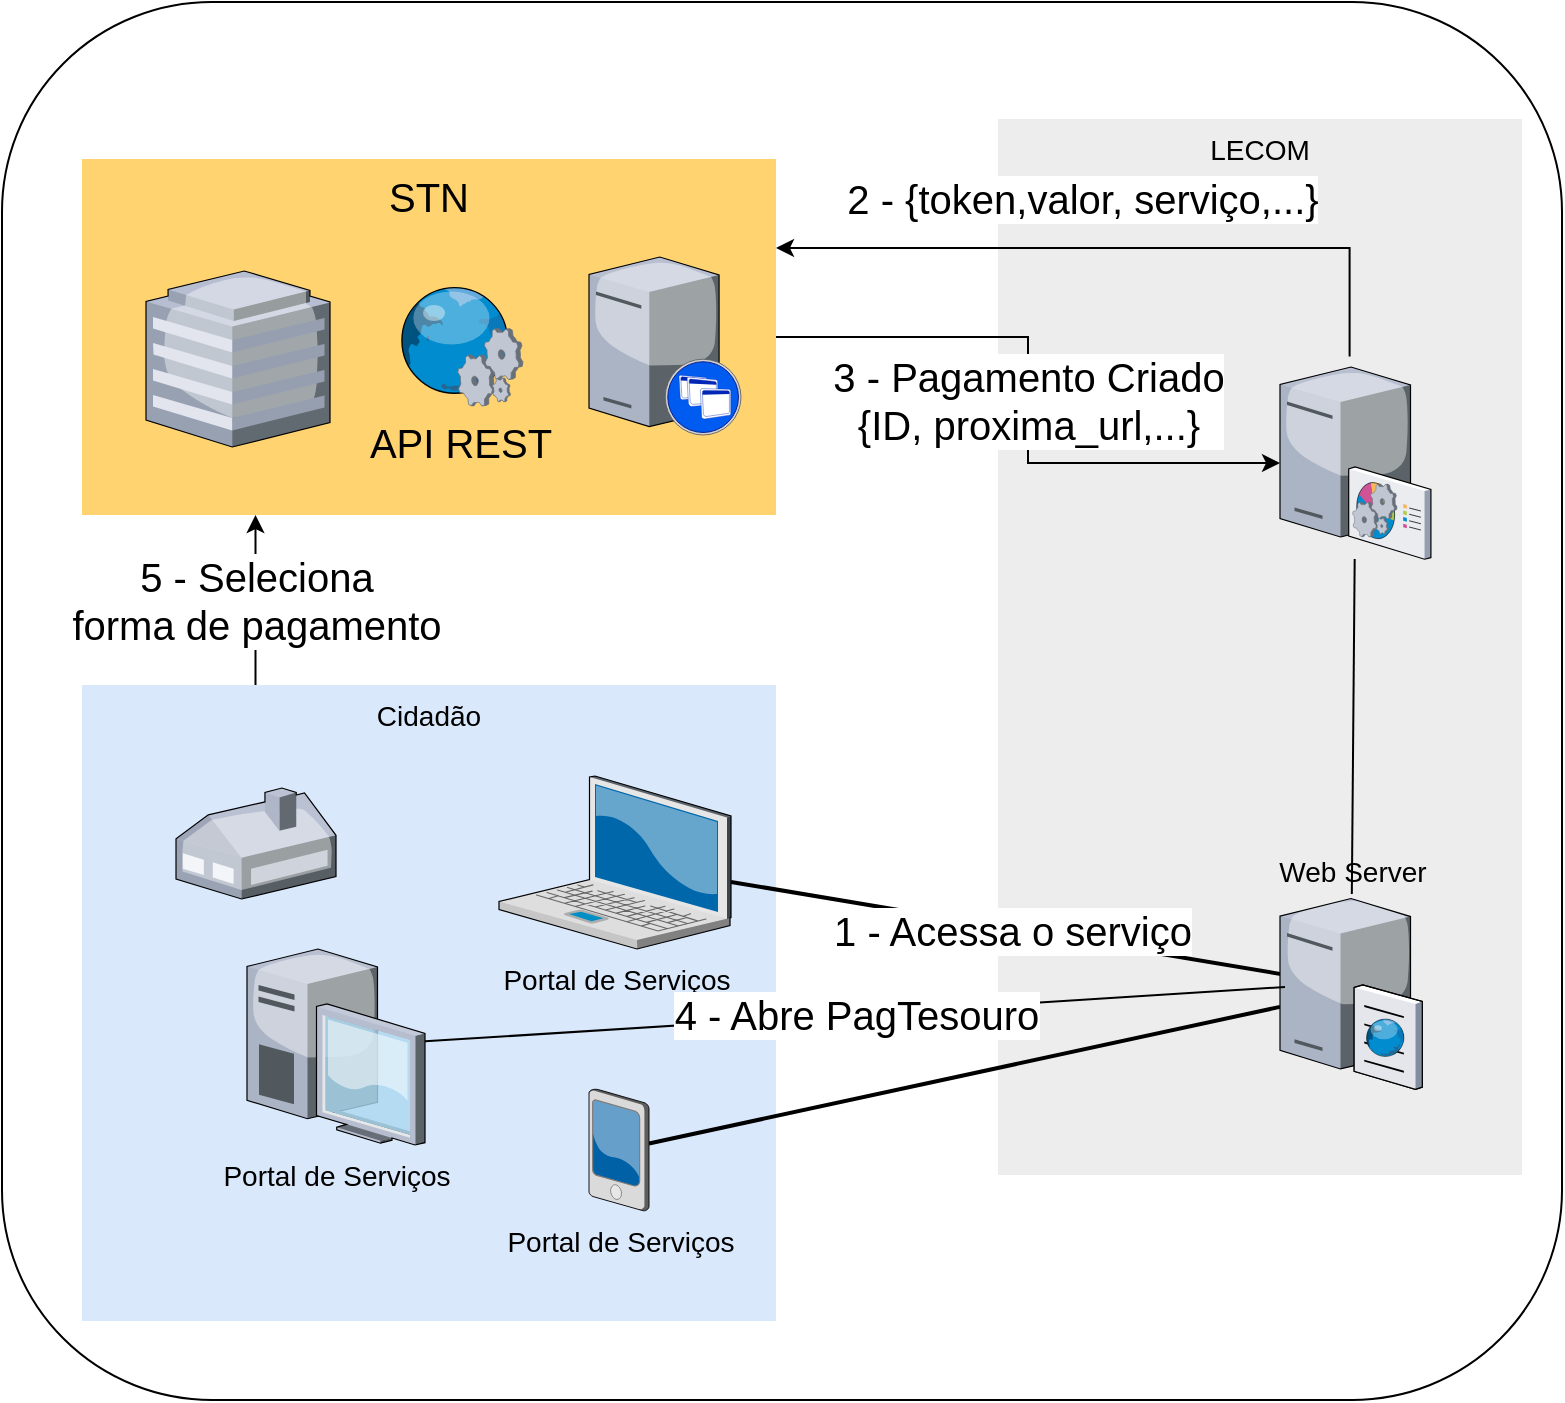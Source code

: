 <mxfile pages="1" version="11.2.5" type="github"><diagram id="AX45tMpWPsBPjKzlGuun" name="Page-1"><mxGraphModel dx="1391" dy="864" grid="1" gridSize="10" guides="1" tooltips="1" connect="1" arrows="1" fold="1" page="1" pageScale="1" pageWidth="827" pageHeight="1169" math="0" shadow="0"><root><mxCell id="0"/><mxCell id="1" parent="0"/><mxCell id="x20Hp_0Mpdu6pHCOH8Zf-1" value="" style="rounded=1;whiteSpace=wrap;html=1;fontSize=20;" vertex="1" parent="1"><mxGeometry x="220" y="359" width="780" height="699" as="geometry"/></mxCell><mxCell id="x20Hp_0Mpdu6pHCOH8Zf-2" value="&lt;div&gt;LECOM&lt;/div&gt;&lt;div&gt;&lt;br&gt;&lt;/div&gt;" style="whiteSpace=wrap;html=1;fillColor=#EDEDED;fontSize=14;strokeColor=none;verticalAlign=top;" vertex="1" parent="1"><mxGeometry x="718" y="417.5" width="262" height="528" as="geometry"/></mxCell><mxCell id="x20Hp_0Mpdu6pHCOH8Zf-3" value="&lt;font style=&quot;font-size: 20px&quot;&gt;5 - Seleciona&lt;br&gt; forma de pagamento&lt;/font&gt;" style="edgeStyle=none;rounded=0;orthogonalLoop=1;jettySize=auto;html=1;exitX=0.25;exitY=0;exitDx=0;exitDy=0;entryX=0.25;entryY=1;entryDx=0;entryDy=0;endArrow=classic;endFill=1;" edge="1" parent="1" source="x20Hp_0Mpdu6pHCOH8Zf-4" target="x20Hp_0Mpdu6pHCOH8Zf-6"><mxGeometry relative="1" as="geometry"/></mxCell><mxCell id="x20Hp_0Mpdu6pHCOH8Zf-4" value="Cidadão" style="whiteSpace=wrap;html=1;fillColor=#dae8fc;fontSize=14;strokeColor=none;verticalAlign=top;" vertex="1" parent="1"><mxGeometry x="260" y="700.5" width="347" height="318" as="geometry"/></mxCell><mxCell id="x20Hp_0Mpdu6pHCOH8Zf-5" value="&lt;div style=&quot;font-size: 20px&quot;&gt;&lt;font style=&quot;font-size: 20px&quot;&gt;3 - Pagamento Criado&lt;/font&gt;&lt;/div&gt;&lt;div style=&quot;font-size: 20px&quot;&gt;&lt;font style=&quot;font-size: 20px&quot;&gt;{ID, proxima_url,...}&lt;/font&gt;&lt;/div&gt;" style="edgeStyle=orthogonalEdgeStyle;rounded=0;orthogonalLoop=1;jettySize=auto;html=1;endArrow=classic;endFill=1;" edge="1" parent="1" source="x20Hp_0Mpdu6pHCOH8Zf-6" target="x20Hp_0Mpdu6pHCOH8Zf-19"><mxGeometry relative="1" as="geometry"/></mxCell><mxCell id="x20Hp_0Mpdu6pHCOH8Zf-6" value="&lt;font style=&quot;font-size: 20px&quot;&gt;STN&lt;/font&gt;" style="whiteSpace=wrap;html=1;fillColor=#FFD470;gradientColor=none;fontSize=14;strokeColor=none;verticalAlign=top;" vertex="1" parent="1"><mxGeometry x="260" y="437.5" width="347" height="178" as="geometry"/></mxCell><mxCell id="x20Hp_0Mpdu6pHCOH8Zf-7" value="&lt;div style=&quot;font-size: 20px&quot;&gt;&lt;font style=&quot;font-size: 20px&quot;&gt;1 - Acessa o serviço&lt;/font&gt;&lt;/div&gt;" style="edgeStyle=none;rounded=0;html=1;startSize=10;endSize=10;jettySize=auto;orthogonalLoop=1;fontSize=14;endArrow=none;endFill=0;strokeWidth=2;entryX=0.092;entryY=0.421;entryDx=0;entryDy=0;entryPerimeter=0;" edge="1" parent="1" source="x20Hp_0Mpdu6pHCOH8Zf-8" target="x20Hp_0Mpdu6pHCOH8Zf-15"><mxGeometry relative="1" as="geometry"/></mxCell><mxCell id="x20Hp_0Mpdu6pHCOH8Zf-8" value="&lt;div&gt;Portal de Serviços&lt;/div&gt;" style="verticalLabelPosition=bottom;aspect=fixed;html=1;verticalAlign=top;strokeColor=none;shape=mxgraph.citrix.laptop_2;fillColor=#66B2FF;gradientColor=#0066CC;fontSize=14;" vertex="1" parent="1"><mxGeometry x="468.5" y="746" width="116" height="86.5" as="geometry"/></mxCell><mxCell id="x20Hp_0Mpdu6pHCOH8Zf-9" style="edgeStyle=none;rounded=0;html=1;startSize=10;endSize=10;jettySize=auto;orthogonalLoop=1;fontSize=14;endArrow=none;endFill=0;strokeWidth=2;" edge="1" parent="1" source="x20Hp_0Mpdu6pHCOH8Zf-10" target="x20Hp_0Mpdu6pHCOH8Zf-15"><mxGeometry relative="1" as="geometry"/></mxCell><mxCell id="x20Hp_0Mpdu6pHCOH8Zf-10" value="Portal de Serviços" style="verticalLabelPosition=bottom;aspect=fixed;html=1;verticalAlign=top;strokeColor=none;shape=mxgraph.citrix.pda;fillColor=#66B2FF;gradientColor=#0066CC;fontSize=14;" vertex="1" parent="1"><mxGeometry x="513.5" y="902.5" width="30" height="61" as="geometry"/></mxCell><mxCell id="x20Hp_0Mpdu6pHCOH8Zf-11" value="&lt;div style=&quot;font-size: 20px&quot; align=&quot;center&quot;&gt;&lt;font style=&quot;font-size: 20px&quot;&gt;2 - {token,valor, serviço,...}&lt;/font&gt;&lt;/div&gt;" style="edgeStyle=orthogonalEdgeStyle;rounded=0;orthogonalLoop=1;jettySize=auto;html=1;entryX=1;entryY=0.25;entryDx=0;entryDy=0;endArrow=classic;endFill=1;align=center;exitX=0.461;exitY=-0.055;exitDx=0;exitDy=0;exitPerimeter=0;" edge="1" parent="1" source="x20Hp_0Mpdu6pHCOH8Zf-19" target="x20Hp_0Mpdu6pHCOH8Zf-6"><mxGeometry x="0.096" y="-25" relative="1" as="geometry"><mxPoint x="895" y="597.5" as="sourcePoint"/><Array as="points"><mxPoint x="894" y="482.5"/></Array><mxPoint x="-1" as="offset"/></mxGeometry></mxCell><mxCell id="x20Hp_0Mpdu6pHCOH8Zf-12" value="" style="verticalLabelPosition=bottom;aspect=fixed;html=1;verticalAlign=top;strokeColor=none;shape=mxgraph.citrix.home_office;fillColor=#66B2FF;gradientColor=#0066CC;fontSize=14;" vertex="1" parent="1"><mxGeometry x="307" y="752" width="80" height="55.5" as="geometry"/></mxCell><mxCell id="x20Hp_0Mpdu6pHCOH8Zf-13" value="" style="verticalLabelPosition=bottom;aspect=fixed;html=1;verticalAlign=top;strokeColor=none;shape=mxgraph.citrix.hq_enterprise;fillColor=#66B2FF;gradientColor=#0066CC;fontSize=14;" vertex="1" parent="1"><mxGeometry x="292" y="493.5" width="92" height="88" as="geometry"/></mxCell><mxCell id="x20Hp_0Mpdu6pHCOH8Zf-14" style="edgeStyle=none;orthogonalLoop=1;jettySize=auto;html=1;endArrow=none;endFill=0;curved=1;" edge="1" parent="1" source="x20Hp_0Mpdu6pHCOH8Zf-15" target="x20Hp_0Mpdu6pHCOH8Zf-19"><mxGeometry relative="1" as="geometry"/></mxCell><mxCell id="x20Hp_0Mpdu6pHCOH8Zf-15" value="Web Server" style="verticalLabelPosition=top;aspect=fixed;html=1;verticalAlign=bottom;strokeColor=none;shape=mxgraph.citrix.cache_server;fillColor=#66B2FF;gradientColor=#0066CC;fontSize=14;labelPosition=center;align=center;" vertex="1" parent="1"><mxGeometry x="859" y="805" width="71" height="97.5" as="geometry"/></mxCell><mxCell id="x20Hp_0Mpdu6pHCOH8Zf-16" value="&lt;font style=&quot;font-size: 20px&quot;&gt;4 - Abre PagTesouro&lt;/font&gt;" style="orthogonalLoop=1;jettySize=auto;html=1;entryX=0.035;entryY=0.477;entryDx=0;entryDy=0;entryPerimeter=0;endArrow=none;endFill=0;rounded=0;" edge="1" parent="1" source="x20Hp_0Mpdu6pHCOH8Zf-17" target="x20Hp_0Mpdu6pHCOH8Zf-15"><mxGeometry relative="1" as="geometry"><mxPoint x="511.5" y="881.5" as="targetPoint"/></mxGeometry></mxCell><mxCell id="x20Hp_0Mpdu6pHCOH8Zf-17" value="Portal de Serviços" style="verticalLabelPosition=bottom;aspect=fixed;html=1;verticalAlign=top;strokeColor=none;shape=mxgraph.citrix.desktop;fillColor=#66B2FF;gradientColor=#0066CC;fontSize=14;" vertex="1" parent="1"><mxGeometry x="342.5" y="832.5" width="89" height="98" as="geometry"/></mxCell><mxCell id="x20Hp_0Mpdu6pHCOH8Zf-18" value="" style="verticalLabelPosition=bottom;aspect=fixed;html=1;verticalAlign=top;strokeColor=none;shape=mxgraph.citrix.xenapp_server;fillColor=#66B2FF;gradientColor=#0066CC;fontSize=14;" vertex="1" parent="1"><mxGeometry x="513.5" y="486.5" width="76" height="89" as="geometry"/></mxCell><mxCell id="x20Hp_0Mpdu6pHCOH8Zf-19" value="" style="verticalLabelPosition=bottom;aspect=fixed;html=1;verticalAlign=top;strokeColor=none;align=center;outlineConnect=0;shape=mxgraph.citrix.command_center;" vertex="1" parent="1"><mxGeometry x="859" y="541.5" width="75.5" height="96" as="geometry"/></mxCell><mxCell id="x20Hp_0Mpdu6pHCOH8Zf-20" value="API REST" style="verticalLabelPosition=bottom;aspect=fixed;html=1;verticalAlign=top;strokeColor=none;align=center;outlineConnect=0;shape=mxgraph.citrix.web_service;fontSize=20;" vertex="1" parent="1"><mxGeometry x="417.5" y="501" width="63" height="60" as="geometry"/></mxCell></root></mxGraphModel></diagram></mxfile>